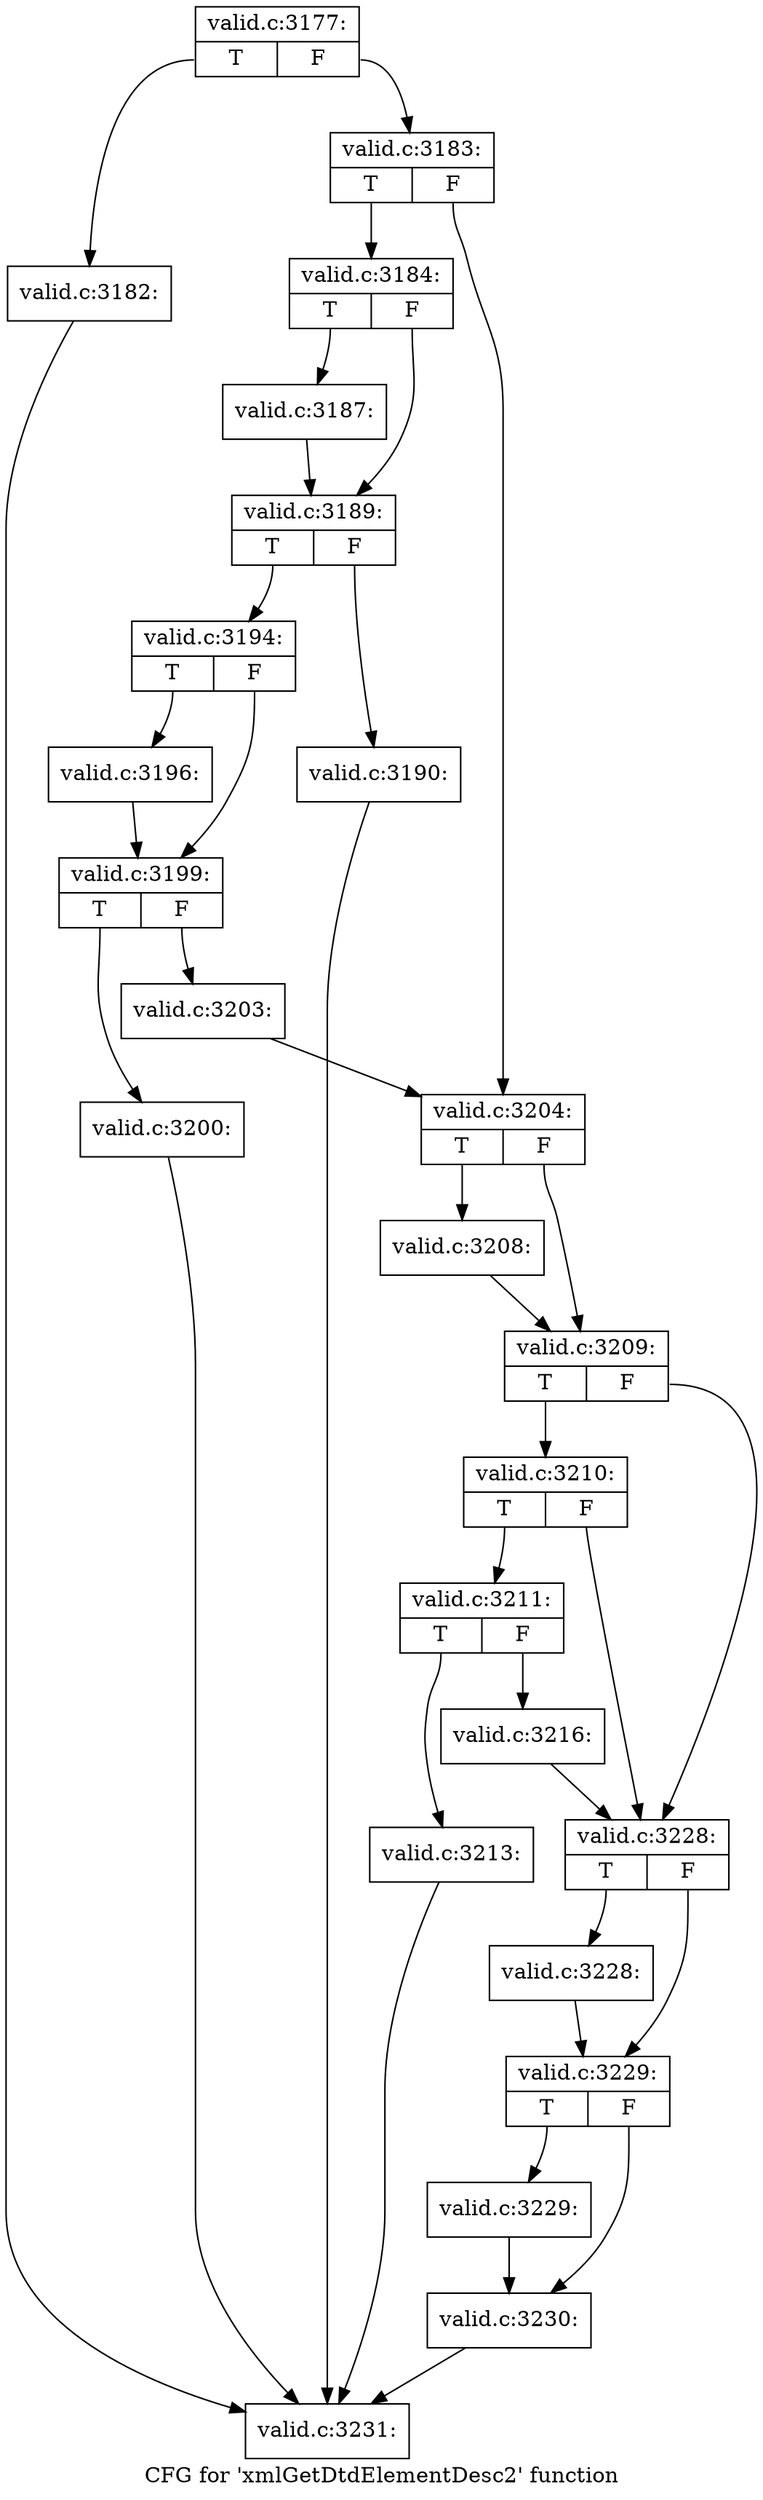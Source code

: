 digraph "CFG for 'xmlGetDtdElementDesc2' function" {
	label="CFG for 'xmlGetDtdElementDesc2' function";

	Node0x50e5260 [shape=record,label="{valid.c:3177:|{<s0>T|<s1>F}}"];
	Node0x50e5260:s0 -> Node0x50e6c50;
	Node0x50e5260:s1 -> Node0x50e6ca0;
	Node0x50e6c50 [shape=record,label="{valid.c:3182:}"];
	Node0x50e6c50 -> Node0x5024040;
	Node0x50e6ca0 [shape=record,label="{valid.c:3183:|{<s0>T|<s1>F}}"];
	Node0x50e6ca0:s0 -> Node0x50e70c0;
	Node0x50e6ca0:s1 -> Node0x50e7110;
	Node0x50e70c0 [shape=record,label="{valid.c:3184:|{<s0>T|<s1>F}}"];
	Node0x50e70c0:s0 -> Node0x50e7960;
	Node0x50e70c0:s1 -> Node0x50e79b0;
	Node0x50e7960 [shape=record,label="{valid.c:3187:}"];
	Node0x50e7960 -> Node0x50e79b0;
	Node0x50e79b0 [shape=record,label="{valid.c:3189:|{<s0>T|<s1>F}}"];
	Node0x50e79b0:s0 -> Node0x50e8220;
	Node0x50e79b0:s1 -> Node0x50e81d0;
	Node0x50e81d0 [shape=record,label="{valid.c:3190:}"];
	Node0x50e81d0 -> Node0x5024040;
	Node0x50e8220 [shape=record,label="{valid.c:3194:|{<s0>T|<s1>F}}"];
	Node0x50e8220:s0 -> Node0x50e8950;
	Node0x50e8220:s1 -> Node0x50e89a0;
	Node0x50e8950 [shape=record,label="{valid.c:3196:}"];
	Node0x50e8950 -> Node0x50e89a0;
	Node0x50e89a0 [shape=record,label="{valid.c:3199:|{<s0>T|<s1>F}}"];
	Node0x50e89a0:s0 -> Node0x50e9390;
	Node0x50e89a0:s1 -> Node0x50e93e0;
	Node0x50e9390 [shape=record,label="{valid.c:3200:}"];
	Node0x50e9390 -> Node0x5024040;
	Node0x50e93e0 [shape=record,label="{valid.c:3203:}"];
	Node0x50e93e0 -> Node0x50e7110;
	Node0x50e7110 [shape=record,label="{valid.c:3204:|{<s0>T|<s1>F}}"];
	Node0x50e7110:s0 -> Node0x50ea2b0;
	Node0x50e7110:s1 -> Node0x50ea300;
	Node0x50ea2b0 [shape=record,label="{valid.c:3208:}"];
	Node0x50ea2b0 -> Node0x50ea300;
	Node0x50ea300 [shape=record,label="{valid.c:3209:|{<s0>T|<s1>F}}"];
	Node0x50ea300:s0 -> Node0x50eac70;
	Node0x50ea300:s1 -> Node0x50eac20;
	Node0x50eac70 [shape=record,label="{valid.c:3210:|{<s0>T|<s1>F}}"];
	Node0x50eac70:s0 -> Node0x50eabd0;
	Node0x50eac70:s1 -> Node0x50eac20;
	Node0x50eabd0 [shape=record,label="{valid.c:3211:|{<s0>T|<s1>F}}"];
	Node0x50eabd0:s0 -> Node0x50eb490;
	Node0x50eabd0:s1 -> Node0x50eb4e0;
	Node0x50eb490 [shape=record,label="{valid.c:3213:}"];
	Node0x50eb490 -> Node0x5024040;
	Node0x50eb4e0 [shape=record,label="{valid.c:3216:}"];
	Node0x50eb4e0 -> Node0x50eac20;
	Node0x50eac20 [shape=record,label="{valid.c:3228:|{<s0>T|<s1>F}}"];
	Node0x50eac20:s0 -> Node0x50ecdb0;
	Node0x50eac20:s1 -> Node0x50ece00;
	Node0x50ecdb0 [shape=record,label="{valid.c:3228:}"];
	Node0x50ecdb0 -> Node0x50ece00;
	Node0x50ece00 [shape=record,label="{valid.c:3229:|{<s0>T|<s1>F}}"];
	Node0x50ece00:s0 -> Node0x50ed330;
	Node0x50ece00:s1 -> Node0x50ed380;
	Node0x50ed330 [shape=record,label="{valid.c:3229:}"];
	Node0x50ed330 -> Node0x50ed380;
	Node0x50ed380 [shape=record,label="{valid.c:3230:}"];
	Node0x50ed380 -> Node0x5024040;
	Node0x5024040 [shape=record,label="{valid.c:3231:}"];
}
